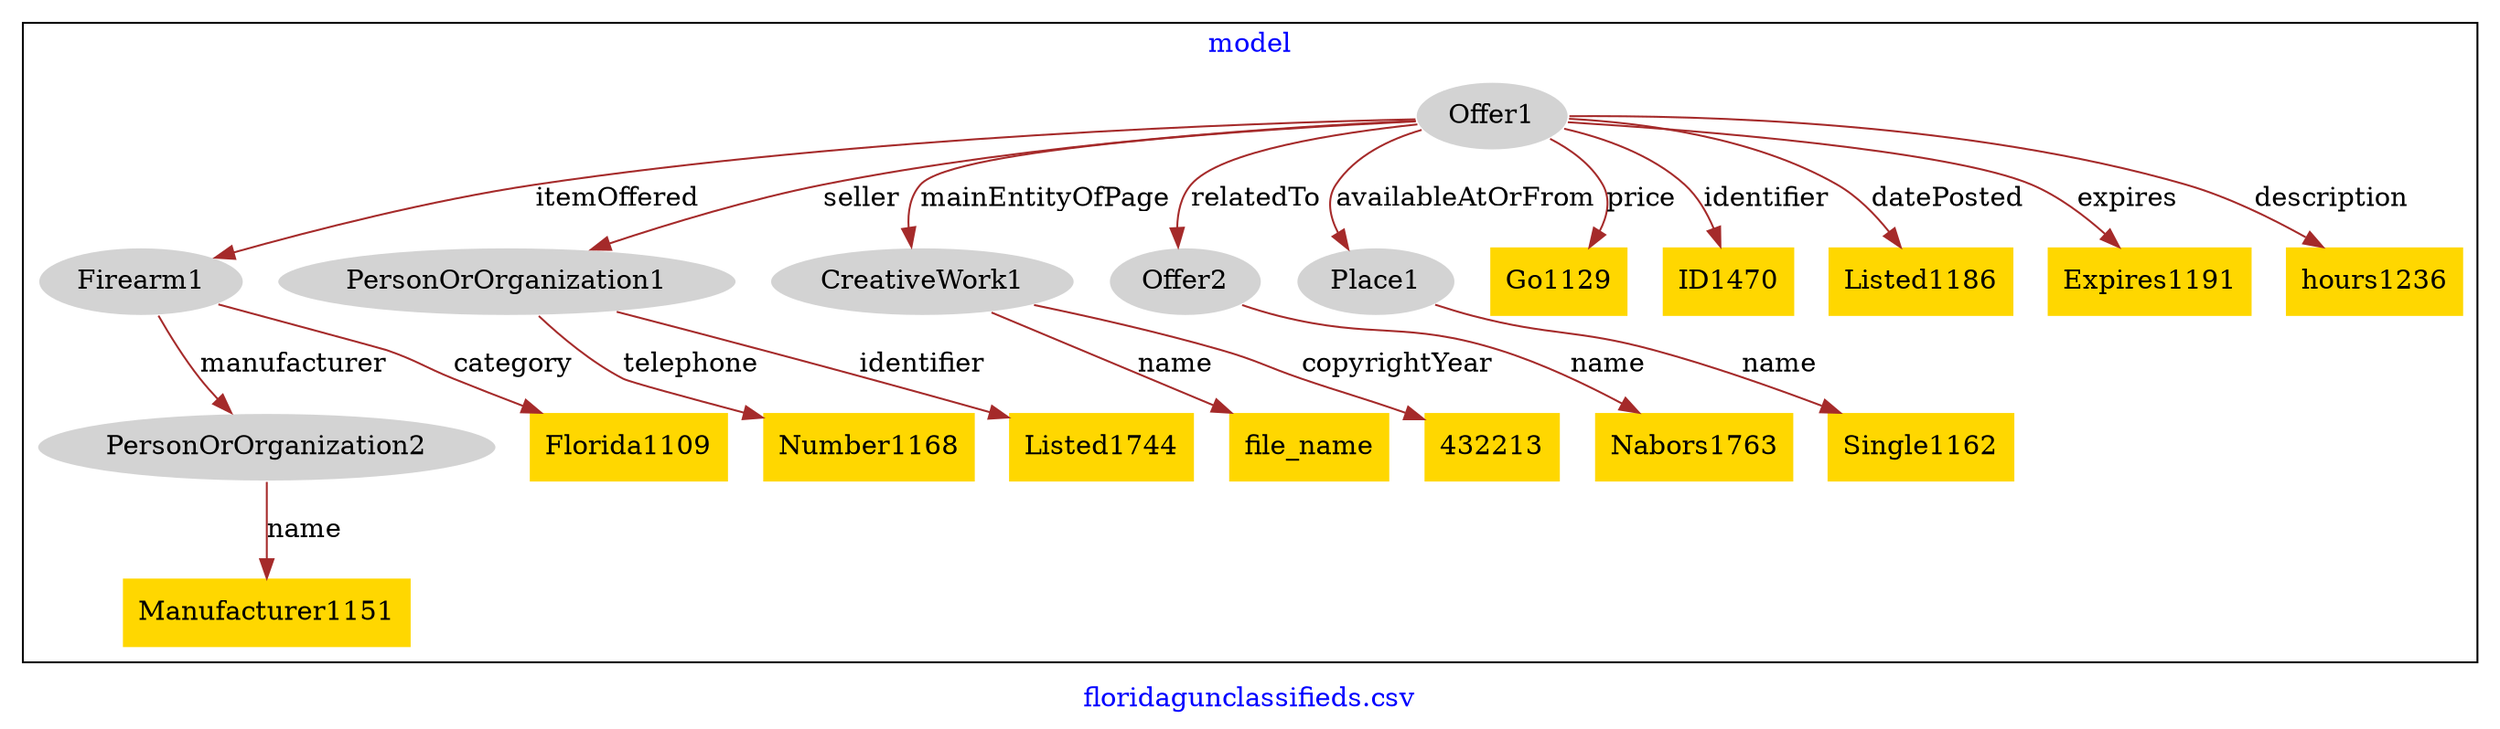 digraph n0 {
fontcolor="blue"
remincross="true"
label="floridagunclassifieds.csv"
subgraph cluster {
label="model"
n2[style="filled",color="white",fillcolor="lightgray",label="Firearm1"];
n3[style="filled",color="white",fillcolor="lightgray",label="PersonOrOrganization2"];
n4[style="filled",color="white",fillcolor="lightgray",label="Offer1"];
n5[style="filled",color="white",fillcolor="lightgray",label="PersonOrOrganization1"];
n6[style="filled",color="white",fillcolor="lightgray",label="CreativeWork1"];
n7[style="filled",color="white",fillcolor="lightgray",label="Offer2"];
n8[style="filled",color="white",fillcolor="lightgray",label="Place1"];
n9[shape="plaintext",style="filled",fillcolor="gold",label="Go1129"];
n10[shape="plaintext",style="filled",fillcolor="gold",label="Number1168"];
n11[shape="plaintext",style="filled",fillcolor="gold",label="ID1470"];
n12[shape="plaintext",style="filled",fillcolor="gold",label="file_name"];
n13[shape="plaintext",style="filled",fillcolor="gold",label="Listed1186"];
n14[shape="plaintext",style="filled",fillcolor="gold",label="Florida1109"];
n15[shape="plaintext",style="filled",fillcolor="gold",label="Nabors1763"];
n16[shape="plaintext",style="filled",fillcolor="gold",label="Expires1191"];
n17[shape="plaintext",style="filled",fillcolor="gold",label="Listed1744"];
n18[shape="plaintext",style="filled",fillcolor="gold",label="432213"];
n19[shape="plaintext",style="filled",fillcolor="gold",label="hours1236"];
n20[shape="plaintext",style="filled",fillcolor="gold",label="Manufacturer1151"];
n21[shape="plaintext",style="filled",fillcolor="gold",label="Single1162"];
}
n2 -> n3[color="brown",fontcolor="black",label="manufacturer"]
n4 -> n2[color="brown",fontcolor="black",label="itemOffered"]
n4 -> n5[color="brown",fontcolor="black",label="seller"]
n4 -> n6[color="brown",fontcolor="black",label="mainEntityOfPage"]
n4 -> n7[color="brown",fontcolor="black",label="relatedTo"]
n4 -> n8[color="brown",fontcolor="black",label="availableAtOrFrom"]
n4 -> n9[color="brown",fontcolor="black",label="price"]
n5 -> n10[color="brown",fontcolor="black",label="telephone"]
n4 -> n11[color="brown",fontcolor="black",label="identifier"]
n6 -> n12[color="brown",fontcolor="black",label="name"]
n4 -> n13[color="brown",fontcolor="black",label="datePosted"]
n2 -> n14[color="brown",fontcolor="black",label="category"]
n7 -> n15[color="brown",fontcolor="black",label="name"]
n4 -> n16[color="brown",fontcolor="black",label="expires"]
n5 -> n17[color="brown",fontcolor="black",label="identifier"]
n6 -> n18[color="brown",fontcolor="black",label="copyrightYear"]
n4 -> n19[color="brown",fontcolor="black",label="description"]
n3 -> n20[color="brown",fontcolor="black",label="name"]
n8 -> n21[color="brown",fontcolor="black",label="name"]
}
